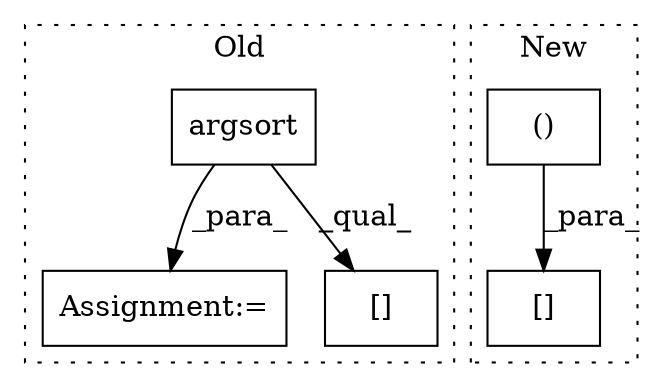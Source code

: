 digraph G {
subgraph cluster0 {
1 [label="argsort" a="32" s="2838" l="9" shape="box"];
3 [label="Assignment:=" a="7" s="3030" l="27" shape="box"];
4 [label="[]" a="2" s="2833,2886" l="35,1" shape="box"];
label = "Old";
style="dotted";
}
subgraph cluster1 {
2 [label="[]" a="2" s="2972,2991" l="8,1" shape="box"];
5 [label="()" a="106" s="2588" l="32" shape="box"];
label = "New";
style="dotted";
}
1 -> 4 [label="_qual_"];
1 -> 3 [label="_para_"];
5 -> 2 [label="_para_"];
}